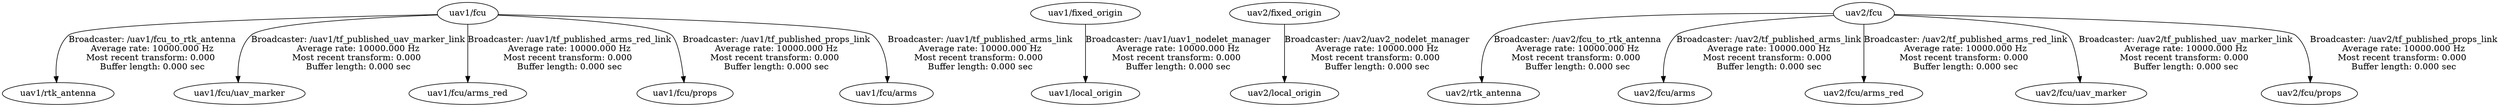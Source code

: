 digraph G {
"uav1/fcu" -> "uav1/rtk_antenna"[label="Broadcaster: /uav1/fcu_to_rtk_antenna\nAverage rate: 10000.000 Hz\nMost recent transform: 0.000 \nBuffer length: 0.000 sec\n"];
"uav1/fixed_origin" -> "uav1/local_origin"[label="Broadcaster: /uav1/uav1_nodelet_manager\nAverage rate: 10000.000 Hz\nMost recent transform: 0.000 \nBuffer length: 0.000 sec\n"];
"uav2/fixed_origin" -> "uav2/local_origin"[label="Broadcaster: /uav2/uav2_nodelet_manager\nAverage rate: 10000.000 Hz\nMost recent transform: 0.000 \nBuffer length: 0.000 sec\n"];
"uav2/fcu" -> "uav2/rtk_antenna"[label="Broadcaster: /uav2/fcu_to_rtk_antenna\nAverage rate: 10000.000 Hz\nMost recent transform: 0.000 \nBuffer length: 0.000 sec\n"];
"uav1/fcu" -> "uav1/fcu/uav_marker"[label="Broadcaster: /uav1/tf_published_uav_marker_link\nAverage rate: 10000.000 Hz\nMost recent transform: 0.000 \nBuffer length: 0.000 sec\n"];
"uav1/fcu" -> "uav1/fcu/arms_red"[label="Broadcaster: /uav1/tf_published_arms_red_link\nAverage rate: 10000.000 Hz\nMost recent transform: 0.000 \nBuffer length: 0.000 sec\n"];
"uav1/fcu" -> "uav1/fcu/props"[label="Broadcaster: /uav1/tf_published_props_link\nAverage rate: 10000.000 Hz\nMost recent transform: 0.000 \nBuffer length: 0.000 sec\n"];
"uav1/fcu" -> "uav1/fcu/arms"[label="Broadcaster: /uav1/tf_published_arms_link\nAverage rate: 10000.000 Hz\nMost recent transform: 0.000 \nBuffer length: 0.000 sec\n"];
"uav2/fcu" -> "uav2/fcu/arms"[label="Broadcaster: /uav2/tf_published_arms_link\nAverage rate: 10000.000 Hz\nMost recent transform: 0.000 \nBuffer length: 0.000 sec\n"];
"uav2/fcu" -> "uav2/fcu/arms_red"[label="Broadcaster: /uav2/tf_published_arms_red_link\nAverage rate: 10000.000 Hz\nMost recent transform: 0.000 \nBuffer length: 0.000 sec\n"];
"uav2/fcu" -> "uav2/fcu/uav_marker"[label="Broadcaster: /uav2/tf_published_uav_marker_link\nAverage rate: 10000.000 Hz\nMost recent transform: 0.000 \nBuffer length: 0.000 sec\n"];
"uav2/fcu" -> "uav2/fcu/props"[label="Broadcaster: /uav2/tf_published_props_link\nAverage rate: 10000.000 Hz\nMost recent transform: 0.000 \nBuffer length: 0.000 sec\n"];
}
